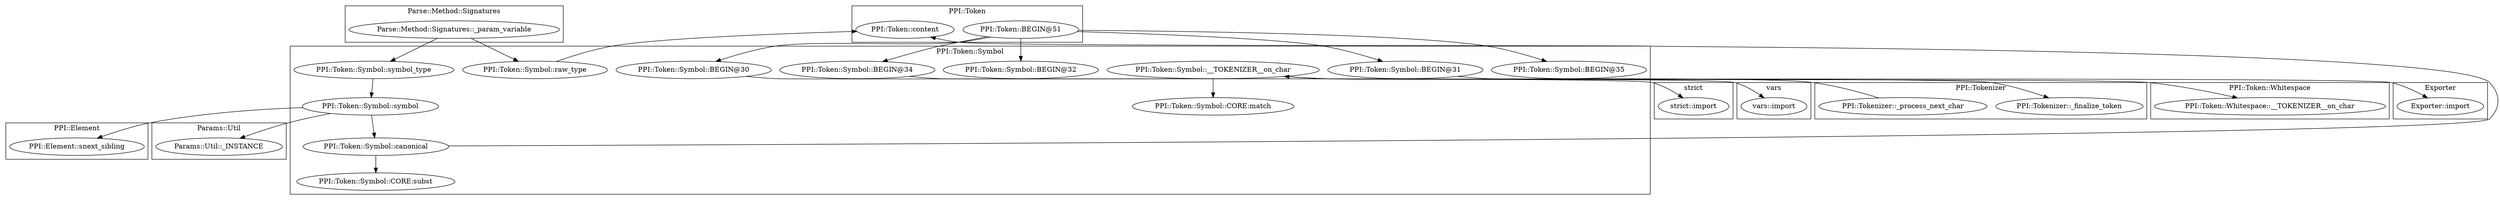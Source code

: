digraph {
graph [overlap=false]
subgraph cluster_PPI_Token_Symbol {
	label="PPI::Token::Symbol";
	"PPI::Token::Symbol::BEGIN@30";
	"PPI::Token::Symbol::symbol";
	"PPI::Token::Symbol::BEGIN@34";
	"PPI::Token::Symbol::CORE:subst";
	"PPI::Token::Symbol::CORE:match";
	"PPI::Token::Symbol::__TOKENIZER__on_char";
	"PPI::Token::Symbol::raw_type";
	"PPI::Token::Symbol::canonical";
	"PPI::Token::Symbol::BEGIN@31";
	"PPI::Token::Symbol::BEGIN@32";
	"PPI::Token::Symbol::symbol_type";
	"PPI::Token::Symbol::BEGIN@35";
}
subgraph cluster_Parse_Method_Signatures {
	label="Parse::Method::Signatures";
	"Parse::Method::Signatures::_param_variable";
}
subgraph cluster_PPI_Token {
	label="PPI::Token";
	"PPI::Token::BEGIN@51";
	"PPI::Token::content";
}
subgraph cluster_PPI_Element {
	label="PPI::Element";
	"PPI::Element::snext_sibling";
}
subgraph cluster_Exporter {
	label="Exporter";
	"Exporter::import";
}
subgraph cluster_PPI_Tokenizer {
	label="PPI::Tokenizer";
	"PPI::Tokenizer::_finalize_token";
	"PPI::Tokenizer::_process_next_char";
}
subgraph cluster_Params_Util {
	label="Params::Util";
	"Params::Util::_INSTANCE";
}
subgraph cluster_PPI_Token_Whitespace {
	label="PPI::Token::Whitespace";
	"PPI::Token::Whitespace::__TOKENIZER__on_char";
}
subgraph cluster_vars {
	label="vars";
	"vars::import";
}
subgraph cluster_strict {
	label="strict";
	"strict::import";
}
"Parse::Method::Signatures::_param_variable" -> "PPI::Token::Symbol::raw_type";
"PPI::Token::BEGIN@51" -> "PPI::Token::Symbol::BEGIN@31";
"PPI::Token::Symbol::symbol" -> "PPI::Element::snext_sibling";
"PPI::Token::Symbol::symbol" -> "Params::Util::_INSTANCE";
"PPI::Token::Symbol::__TOKENIZER__on_char" -> "PPI::Tokenizer::_finalize_token";
"PPI::Token::BEGIN@51" -> "PPI::Token::Symbol::BEGIN@34";
"PPI::Token::Symbol::BEGIN@30" -> "strict::import";
"PPI::Token::Symbol::canonical" -> "PPI::Token::content";
"PPI::Token::Symbol::raw_type" -> "PPI::Token::content";
"PPI::Token::Symbol::symbol" -> "PPI::Token::Symbol::canonical";
"PPI::Token::Symbol::BEGIN@31" -> "Exporter::import";
"PPI::Token::Symbol::__TOKENIZER__on_char" -> "PPI::Token::Symbol::CORE:match";
"PPI::Token::Symbol::canonical" -> "PPI::Token::Symbol::CORE:subst";
"PPI::Token::BEGIN@51" -> "PPI::Token::Symbol::BEGIN@35";
"PPI::Token::BEGIN@51" -> "PPI::Token::Symbol::BEGIN@30";
"PPI::Token::Symbol::BEGIN@34" -> "vars::import";
"PPI::Token::BEGIN@51" -> "PPI::Token::Symbol::BEGIN@32";
"PPI::Token::Symbol::symbol_type" -> "PPI::Token::Symbol::symbol";
"Parse::Method::Signatures::_param_variable" -> "PPI::Token::Symbol::symbol_type";
"PPI::Tokenizer::_process_next_char" -> "PPI::Token::Symbol::__TOKENIZER__on_char";
"PPI::Token::Symbol::__TOKENIZER__on_char" -> "PPI::Token::Whitespace::__TOKENIZER__on_char";
}
